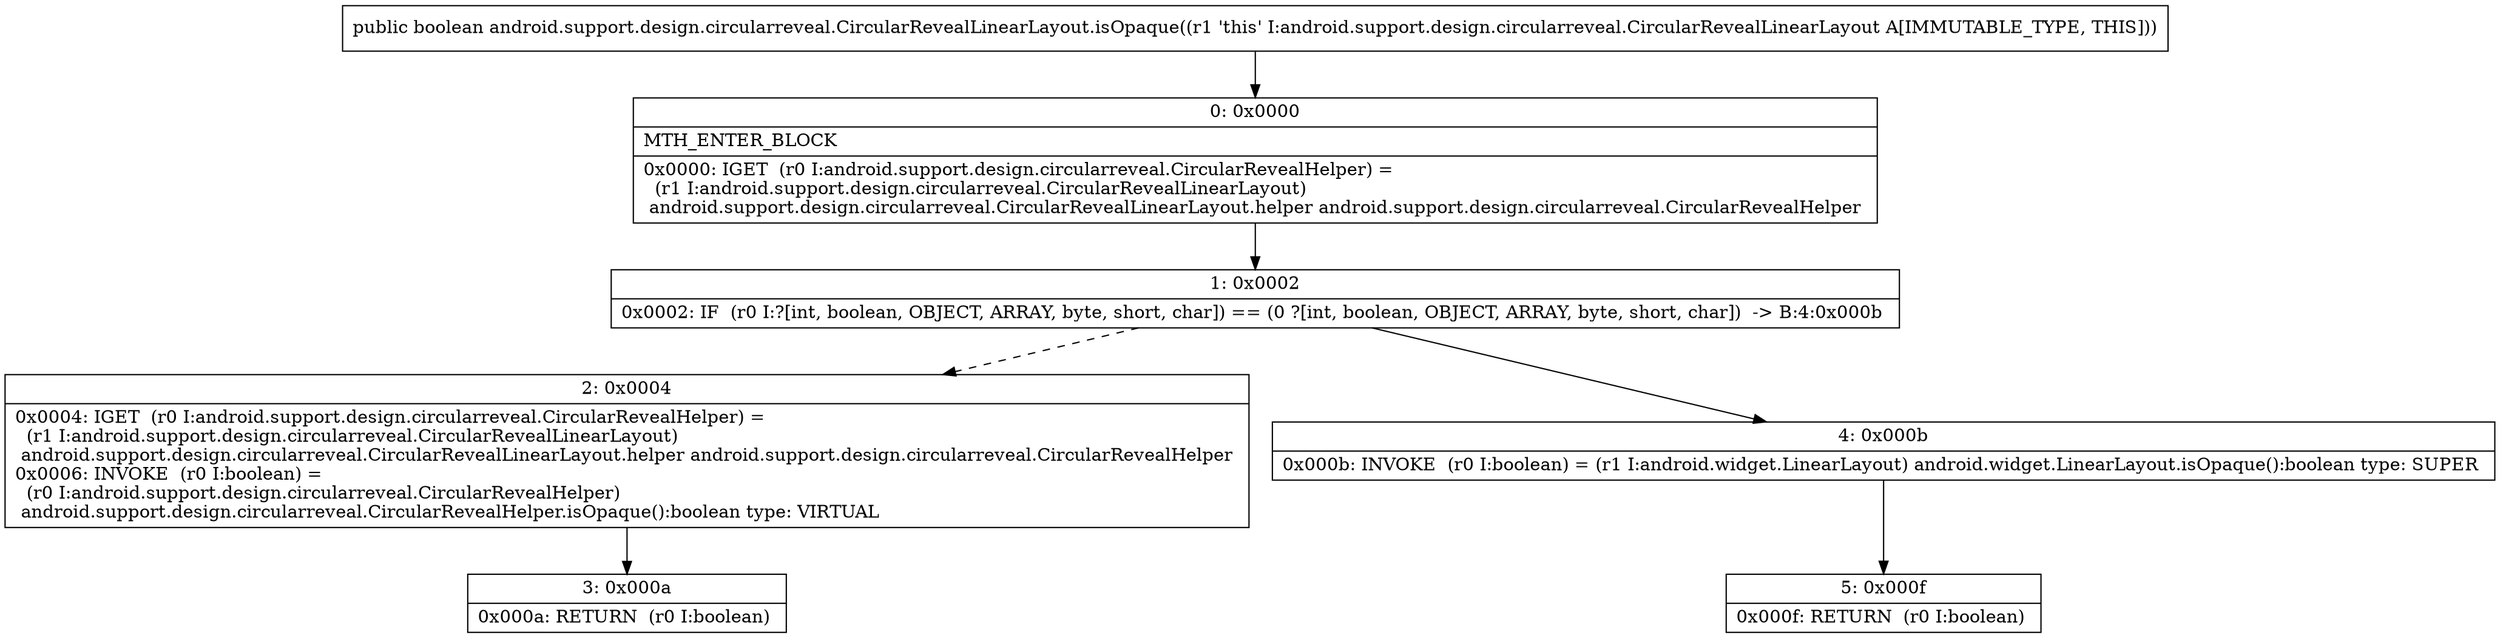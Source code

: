 digraph "CFG forandroid.support.design.circularreveal.CircularRevealLinearLayout.isOpaque()Z" {
Node_0 [shape=record,label="{0\:\ 0x0000|MTH_ENTER_BLOCK\l|0x0000: IGET  (r0 I:android.support.design.circularreveal.CircularRevealHelper) = \l  (r1 I:android.support.design.circularreveal.CircularRevealLinearLayout)\l android.support.design.circularreveal.CircularRevealLinearLayout.helper android.support.design.circularreveal.CircularRevealHelper \l}"];
Node_1 [shape=record,label="{1\:\ 0x0002|0x0002: IF  (r0 I:?[int, boolean, OBJECT, ARRAY, byte, short, char]) == (0 ?[int, boolean, OBJECT, ARRAY, byte, short, char])  \-\> B:4:0x000b \l}"];
Node_2 [shape=record,label="{2\:\ 0x0004|0x0004: IGET  (r0 I:android.support.design.circularreveal.CircularRevealHelper) = \l  (r1 I:android.support.design.circularreveal.CircularRevealLinearLayout)\l android.support.design.circularreveal.CircularRevealLinearLayout.helper android.support.design.circularreveal.CircularRevealHelper \l0x0006: INVOKE  (r0 I:boolean) = \l  (r0 I:android.support.design.circularreveal.CircularRevealHelper)\l android.support.design.circularreveal.CircularRevealHelper.isOpaque():boolean type: VIRTUAL \l}"];
Node_3 [shape=record,label="{3\:\ 0x000a|0x000a: RETURN  (r0 I:boolean) \l}"];
Node_4 [shape=record,label="{4\:\ 0x000b|0x000b: INVOKE  (r0 I:boolean) = (r1 I:android.widget.LinearLayout) android.widget.LinearLayout.isOpaque():boolean type: SUPER \l}"];
Node_5 [shape=record,label="{5\:\ 0x000f|0x000f: RETURN  (r0 I:boolean) \l}"];
MethodNode[shape=record,label="{public boolean android.support.design.circularreveal.CircularRevealLinearLayout.isOpaque((r1 'this' I:android.support.design.circularreveal.CircularRevealLinearLayout A[IMMUTABLE_TYPE, THIS])) }"];
MethodNode -> Node_0;
Node_0 -> Node_1;
Node_1 -> Node_2[style=dashed];
Node_1 -> Node_4;
Node_2 -> Node_3;
Node_4 -> Node_5;
}

